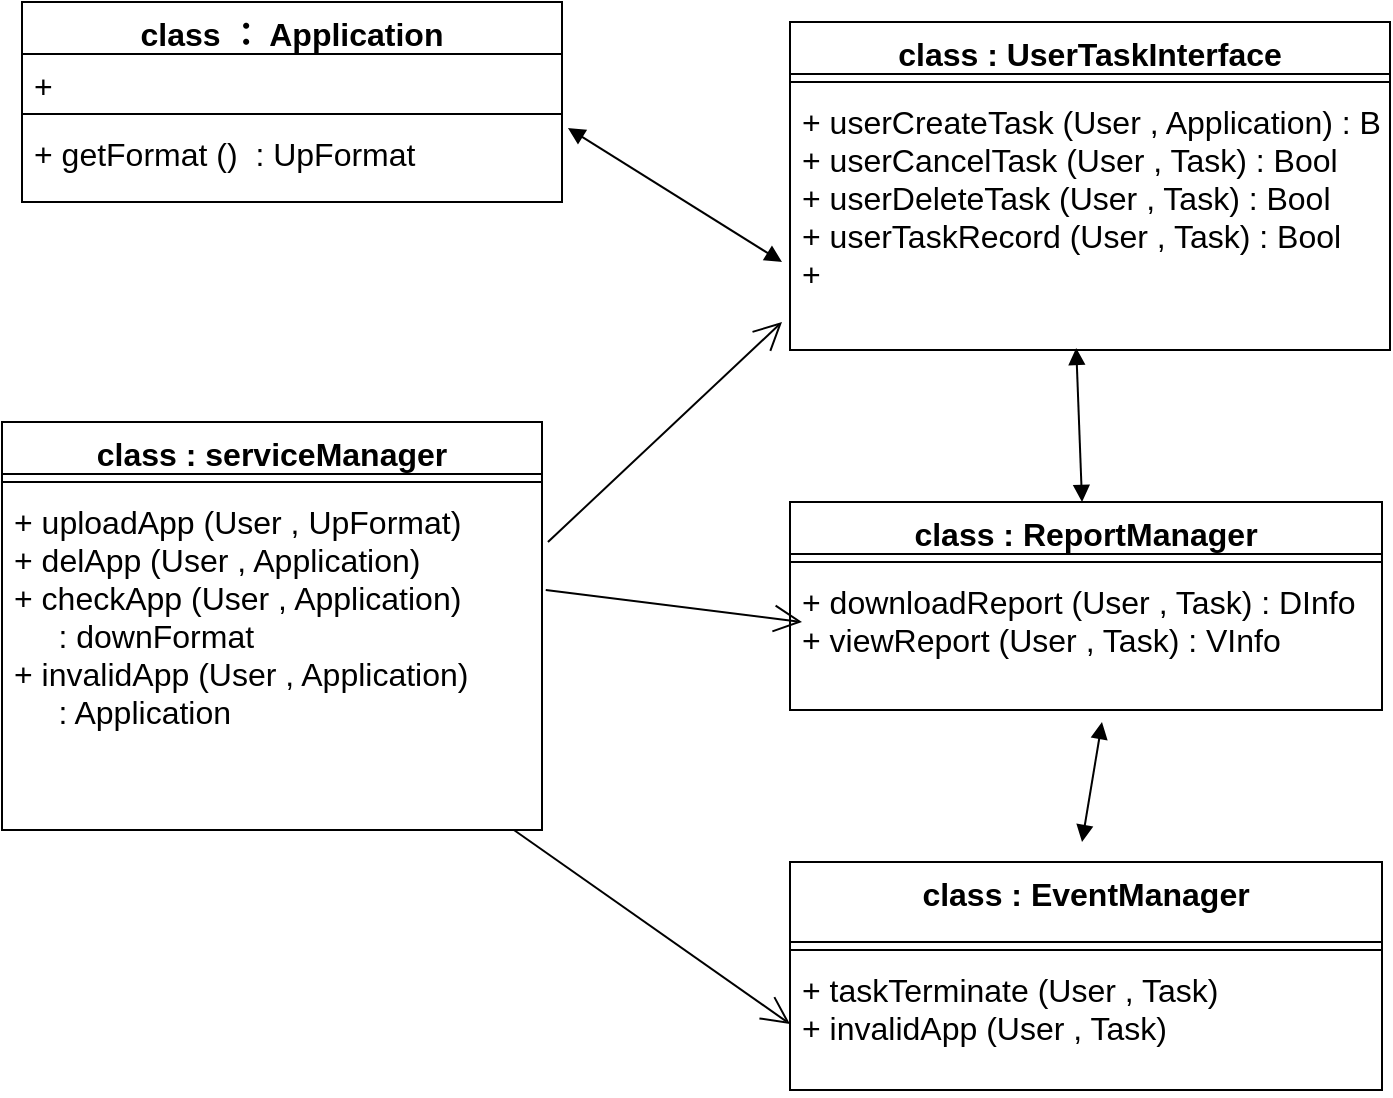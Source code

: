 <mxfile version="14.7.6" type="device" pages="4"><diagram id="6lqHTX5U3cDvK6dZrfjL" name="Page-1"><mxGraphModel dx="1422" dy="740" grid="1" gridSize="10" guides="1" tooltips="1" connect="1" arrows="1" fold="1" page="1" pageScale="1" pageWidth="827" pageHeight="1169" math="0" shadow="0"><root><mxCell id="0"/><mxCell id="1" parent="0"/><mxCell id="Cf21goDimRRqLysh1uh--1" value="class ： Application" style="swimlane;fontStyle=1;align=center;verticalAlign=top;childLayout=stackLayout;horizontal=1;startSize=26;horizontalStack=0;resizeParent=1;resizeParentMax=0;resizeLast=0;collapsible=1;marginBottom=0;fontSize=16;" parent="1" vertex="1"><mxGeometry x="30" y="40" width="270" height="100" as="geometry"/></mxCell><mxCell id="Cf21goDimRRqLysh1uh--2" value="+ " style="text;strokeColor=none;fillColor=none;align=left;verticalAlign=top;spacingLeft=4;spacingRight=4;overflow=hidden;rotatable=0;points=[[0,0.5],[1,0.5]];portConstraint=eastwest;fontSize=16;" parent="Cf21goDimRRqLysh1uh--1" vertex="1"><mxGeometry y="26" width="270" height="26" as="geometry"/></mxCell><mxCell id="Cf21goDimRRqLysh1uh--3" value="" style="line;strokeWidth=1;fillColor=none;align=left;verticalAlign=middle;spacingTop=-1;spacingLeft=3;spacingRight=3;rotatable=0;labelPosition=right;points=[];portConstraint=eastwest;" parent="Cf21goDimRRqLysh1uh--1" vertex="1"><mxGeometry y="52" width="270" height="8" as="geometry"/></mxCell><mxCell id="Cf21goDimRRqLysh1uh--4" value="+ getFormat ()  : UpFormat" style="text;strokeColor=none;fillColor=none;align=left;verticalAlign=top;spacingLeft=4;spacingRight=4;overflow=hidden;rotatable=0;points=[[0,0.5],[1,0.5]];portConstraint=eastwest;fontSize=16;" parent="Cf21goDimRRqLysh1uh--1" vertex="1"><mxGeometry y="60" width="270" height="40" as="geometry"/></mxCell><mxCell id="Cf21goDimRRqLysh1uh--5" value="class : UserTaskInterface" style="swimlane;fontStyle=1;align=center;verticalAlign=top;childLayout=stackLayout;horizontal=1;startSize=26;horizontalStack=0;resizeParent=1;resizeParentMax=0;resizeLast=0;collapsible=1;marginBottom=0;fontSize=16;" parent="1" vertex="1"><mxGeometry x="414" y="50" width="300" height="164" as="geometry"/></mxCell><mxCell id="Cf21goDimRRqLysh1uh--7" value="" style="line;strokeWidth=1;fillColor=none;align=left;verticalAlign=middle;spacingTop=-1;spacingLeft=3;spacingRight=3;rotatable=0;labelPosition=right;points=[];portConstraint=eastwest;" parent="Cf21goDimRRqLysh1uh--5" vertex="1"><mxGeometry y="26" width="300" height="8" as="geometry"/></mxCell><mxCell id="Cf21goDimRRqLysh1uh--8" value="+ userCreateTask (User , Application) : Bool&#10;+ userCancelTask (User , Task) : Bool&#10;+ userDeleteTask (User , Task) : Bool&#10;+ userTaskRecord (User , Task) : Bool&#10;+ &#10;" style="text;strokeColor=none;fillColor=none;align=left;verticalAlign=top;spacingLeft=4;spacingRight=4;overflow=hidden;rotatable=0;points=[[0,0.5],[1,0.5]];portConstraint=eastwest;fontSize=16;" parent="Cf21goDimRRqLysh1uh--5" vertex="1"><mxGeometry y="34" width="300" height="130" as="geometry"/></mxCell><mxCell id="Cf21goDimRRqLysh1uh--9" value="class : ReportManager" style="swimlane;fontStyle=1;align=center;verticalAlign=top;childLayout=stackLayout;horizontal=1;startSize=26;horizontalStack=0;resizeParent=1;resizeParentMax=0;resizeLast=0;collapsible=1;marginBottom=0;fontSize=16;" parent="1" vertex="1"><mxGeometry x="414" y="290" width="296" height="104" as="geometry"/></mxCell><mxCell id="Cf21goDimRRqLysh1uh--11" value="" style="line;strokeWidth=1;fillColor=none;align=left;verticalAlign=middle;spacingTop=-1;spacingLeft=3;spacingRight=3;rotatable=0;labelPosition=right;points=[];portConstraint=eastwest;" parent="Cf21goDimRRqLysh1uh--9" vertex="1"><mxGeometry y="26" width="296" height="8" as="geometry"/></mxCell><mxCell id="Cf21goDimRRqLysh1uh--12" value="+ downloadReport (User , Task) : DInfo&#10;+ viewReport (User , Task) : VInfo" style="text;strokeColor=none;fillColor=none;align=left;verticalAlign=top;spacingLeft=4;spacingRight=4;overflow=hidden;rotatable=0;points=[[0,0.5],[1,0.5]];portConstraint=eastwest;fontSize=16;" parent="Cf21goDimRRqLysh1uh--9" vertex="1"><mxGeometry y="34" width="296" height="70" as="geometry"/></mxCell><mxCell id="Cf21goDimRRqLysh1uh--13" value="class : EventManager" style="swimlane;fontStyle=1;align=center;verticalAlign=top;childLayout=stackLayout;horizontal=1;startSize=40;horizontalStack=0;resizeParent=1;resizeParentMax=0;resizeLast=0;collapsible=1;marginBottom=0;fontSize=16;" parent="1" vertex="1"><mxGeometry x="414" y="470" width="296" height="114" as="geometry"/></mxCell><mxCell id="Cf21goDimRRqLysh1uh--15" value="" style="line;strokeWidth=1;fillColor=none;align=left;verticalAlign=middle;spacingTop=-1;spacingLeft=3;spacingRight=3;rotatable=0;labelPosition=right;points=[];portConstraint=eastwest;" parent="Cf21goDimRRqLysh1uh--13" vertex="1"><mxGeometry y="40" width="296" height="8" as="geometry"/></mxCell><mxCell id="Cf21goDimRRqLysh1uh--16" value="+ taskTerminate (User , Task) &#10;+ invalidApp (User , Task)" style="text;strokeColor=none;fillColor=none;align=left;verticalAlign=top;spacingLeft=4;spacingRight=4;overflow=hidden;rotatable=0;points=[[0,0.5],[1,0.5]];portConstraint=eastwest;fontSize=16;" parent="Cf21goDimRRqLysh1uh--13" vertex="1"><mxGeometry y="48" width="296" height="66" as="geometry"/></mxCell><mxCell id="Cf21goDimRRqLysh1uh--17" value="class : serviceManager" style="swimlane;fontStyle=1;align=center;verticalAlign=top;childLayout=stackLayout;horizontal=1;startSize=26;horizontalStack=0;resizeParent=1;resizeParentMax=0;resizeLast=0;collapsible=1;marginBottom=0;fontSize=16;" parent="1" vertex="1"><mxGeometry x="20" y="250" width="270" height="204" as="geometry"/></mxCell><mxCell id="Cf21goDimRRqLysh1uh--19" value="" style="line;strokeWidth=1;fillColor=none;align=left;verticalAlign=middle;spacingTop=-1;spacingLeft=3;spacingRight=3;rotatable=0;labelPosition=right;points=[];portConstraint=eastwest;" parent="Cf21goDimRRqLysh1uh--17" vertex="1"><mxGeometry y="26" width="270" height="8" as="geometry"/></mxCell><mxCell id="Cf21goDimRRqLysh1uh--20" value="+ uploadApp (User , UpFormat) &#10;+ delApp (User , Application)&#10;+ checkApp (User , Application) &#10;     : downFormat&#10;+ invalidApp (User , Application) &#10;     : Application" style="text;strokeColor=none;fillColor=none;align=left;verticalAlign=top;spacingLeft=4;spacingRight=4;overflow=hidden;rotatable=0;points=[[0,0.5],[1,0.5]];portConstraint=eastwest;fontSize=16;" parent="Cf21goDimRRqLysh1uh--17" vertex="1"><mxGeometry y="34" width="270" height="170" as="geometry"/></mxCell><mxCell id="Cf21goDimRRqLysh1uh--21" value="" style="endArrow=block;startArrow=block;endFill=1;startFill=1;html=1;fontSize=16;exitX=1.011;exitY=0.075;exitDx=0;exitDy=0;exitPerimeter=0;" parent="1" source="Cf21goDimRRqLysh1uh--4" edge="1"><mxGeometry width="160" relative="1" as="geometry"><mxPoint x="210" y="600" as="sourcePoint"/><mxPoint x="410" y="170" as="targetPoint"/></mxGeometry></mxCell><mxCell id="Cf21goDimRRqLysh1uh--22" value="" style="endArrow=block;startArrow=block;endFill=1;startFill=1;html=1;fontSize=16;entryX=0.477;entryY=0.992;entryDx=0;entryDy=0;entryPerimeter=0;" parent="1" source="Cf21goDimRRqLysh1uh--9" target="Cf21goDimRRqLysh1uh--8" edge="1"><mxGeometry width="160" relative="1" as="geometry"><mxPoint x="490" y="380" as="sourcePoint"/><mxPoint x="650" y="380" as="targetPoint"/></mxGeometry></mxCell><mxCell id="Cf21goDimRRqLysh1uh--23" value="" style="endArrow=block;startArrow=block;endFill=1;startFill=1;html=1;fontSize=16;" parent="1" edge="1"><mxGeometry width="160" relative="1" as="geometry"><mxPoint x="560" y="460" as="sourcePoint"/><mxPoint x="570" y="400" as="targetPoint"/></mxGeometry></mxCell><mxCell id="Cf21goDimRRqLysh1uh--24" value="" style="endArrow=open;endFill=1;endSize=12;html=1;fontSize=16;exitX=1.011;exitY=0.153;exitDx=0;exitDy=0;exitPerimeter=0;" parent="1" source="Cf21goDimRRqLysh1uh--20" edge="1"><mxGeometry width="160" relative="1" as="geometry"><mxPoint x="490" y="380" as="sourcePoint"/><mxPoint x="410" y="200" as="targetPoint"/></mxGeometry></mxCell><mxCell id="Cf21goDimRRqLysh1uh--25" value="" style="endArrow=open;endFill=1;endSize=12;html=1;fontSize=16;exitX=1.007;exitY=0.294;exitDx=0;exitDy=0;exitPerimeter=0;" parent="1" source="Cf21goDimRRqLysh1uh--20" edge="1"><mxGeometry width="160" relative="1" as="geometry"><mxPoint x="490" y="380" as="sourcePoint"/><mxPoint x="420" y="350" as="targetPoint"/></mxGeometry></mxCell><mxCell id="Cf21goDimRRqLysh1uh--27" value="" style="endArrow=open;endFill=1;endSize=12;html=1;fontSize=16;entryX=0;entryY=0.5;entryDx=0;entryDy=0;" parent="1" source="Cf21goDimRRqLysh1uh--20" target="Cf21goDimRRqLysh1uh--16" edge="1"><mxGeometry width="160" relative="1" as="geometry"><mxPoint x="490" y="380" as="sourcePoint"/><mxPoint x="650" y="380" as="targetPoint"/></mxGeometry></mxCell></root></mxGraphModel></diagram><diagram id="zFxw2yJ-JkTZP50-sTJh" name="Page-2"><mxGraphModel dx="1422" dy="740" grid="1" gridSize="10" guides="1" tooltips="1" connect="1" arrows="1" fold="1" page="1" pageScale="1" pageWidth="827" pageHeight="1169" math="0" shadow="0"><root><mxCell id="FkoEEV92AY7KhtJ8pXSo-0"/><mxCell id="FkoEEV92AY7KhtJ8pXSo-1" parent="FkoEEV92AY7KhtJ8pXSo-0"/><mxCell id="FkoEEV92AY7KhtJ8pXSo-3" value="i &amp;lt; n - 1" style="shape=rhombus;perimeter=rhombusPerimeter;whiteSpace=wrap;html=1;align=center;fontSize=18;" vertex="1" parent="FkoEEV92AY7KhtJ8pXSo-1"><mxGeometry x="110" y="90" width="120" height="60" as="geometry"/></mxCell><mxCell id="FkoEEV92AY7KhtJ8pXSo-4" value="" style="endArrow=classic;html=1;fontSize=18;exitX=0.5;exitY=1;exitDx=0;exitDy=0;" edge="1" parent="FkoEEV92AY7KhtJ8pXSo-1" source="FkoEEV92AY7KhtJ8pXSo-3"><mxGeometry width="50" height="50" relative="1" as="geometry"><mxPoint x="220" y="270" as="sourcePoint"/><mxPoint x="170" y="210" as="targetPoint"/></mxGeometry></mxCell><mxCell id="FkoEEV92AY7KhtJ8pXSo-5" value="j = i + 1" style="whiteSpace=wrap;html=1;align=center;fontSize=18;" vertex="1" parent="FkoEEV92AY7KhtJ8pXSo-1"><mxGeometry x="105" y="210" width="130" height="60" as="geometry"/></mxCell><mxCell id="FkoEEV92AY7KhtJ8pXSo-6" value="" style="endArrow=classic;html=1;fontSize=18;exitX=0.5;exitY=1;exitDx=0;exitDy=0;" edge="1" parent="FkoEEV92AY7KhtJ8pXSo-1" source="FkoEEV92AY7KhtJ8pXSo-5"><mxGeometry width="50" height="50" relative="1" as="geometry"><mxPoint x="220" y="270" as="sourcePoint"/><mxPoint x="170" y="340" as="targetPoint"/><Array as="points"><mxPoint x="170" y="310"/></Array></mxGeometry></mxCell><mxCell id="FkoEEV92AY7KhtJ8pXSo-7" value="j &amp;lt; n" style="shape=rhombus;perimeter=rhombusPerimeter;whiteSpace=wrap;html=1;align=center;fontSize=18;" vertex="1" parent="FkoEEV92AY7KhtJ8pXSo-1"><mxGeometry x="115" y="340" width="120" height="60" as="geometry"/></mxCell><mxCell id="FkoEEV92AY7KhtJ8pXSo-8" value="A[i] &amp;lt; A[j]" style="shape=rhombus;perimeter=rhombusPerimeter;whiteSpace=wrap;html=1;align=center;fontSize=18;" vertex="1" parent="FkoEEV92AY7KhtJ8pXSo-1"><mxGeometry x="115" y="450" width="120" height="60" as="geometry"/></mxCell><mxCell id="FkoEEV92AY7KhtJ8pXSo-10" value="j = j + 1" style="whiteSpace=wrap;html=1;align=center;fontSize=18;" vertex="1" parent="FkoEEV92AY7KhtJ8pXSo-1"><mxGeometry x="110" y="670" width="130" height="60" as="geometry"/></mxCell><mxCell id="FkoEEV92AY7KhtJ8pXSo-11" value="i = i = 1" style="whiteSpace=wrap;html=1;align=center;fontSize=18;" vertex="1" parent="FkoEEV92AY7KhtJ8pXSo-1"><mxGeometry x="110" y="790" width="130" height="60" as="geometry"/></mxCell><mxCell id="FkoEEV92AY7KhtJ8pXSo-12" value="" style="endArrow=classic;html=1;fontSize=18;exitX=0.5;exitY=1;exitDx=0;exitDy=0;" edge="1" parent="FkoEEV92AY7KhtJ8pXSo-1" source="FkoEEV92AY7KhtJ8pXSo-7"><mxGeometry width="50" height="50" relative="1" as="geometry"><mxPoint x="220" y="570" as="sourcePoint"/><mxPoint x="175" y="460" as="targetPoint"/></mxGeometry></mxCell><mxCell id="FkoEEV92AY7KhtJ8pXSo-15" value="Swap" style="whiteSpace=wrap;html=1;align=center;fontSize=18;" vertex="1" parent="FkoEEV92AY7KhtJ8pXSo-1"><mxGeometry x="110" y="565" width="120" height="65" as="geometry"/></mxCell><mxCell id="FkoEEV92AY7KhtJ8pXSo-16" value="" style="endArrow=classic;html=1;fontSize=18;exitX=0.5;exitY=1;exitDx=0;exitDy=0;entryX=0.5;entryY=0;entryDx=0;entryDy=0;" edge="1" parent="FkoEEV92AY7KhtJ8pXSo-1" source="FkoEEV92AY7KhtJ8pXSo-8" target="FkoEEV92AY7KhtJ8pXSo-15"><mxGeometry width="50" height="50" relative="1" as="geometry"><mxPoint x="220" y="570" as="sourcePoint"/><mxPoint x="270" y="520" as="targetPoint"/></mxGeometry></mxCell><mxCell id="FkoEEV92AY7KhtJ8pXSo-17" value="" style="endArrow=classic;html=1;fontSize=18;exitX=0.575;exitY=1.062;exitDx=0;exitDy=0;exitPerimeter=0;" edge="1" parent="FkoEEV92AY7KhtJ8pXSo-1" source="FkoEEV92AY7KhtJ8pXSo-15" target="FkoEEV92AY7KhtJ8pXSo-10"><mxGeometry width="50" height="50" relative="1" as="geometry"><mxPoint x="220" y="570" as="sourcePoint"/><mxPoint x="270" y="520" as="targetPoint"/></mxGeometry></mxCell><mxCell id="FkoEEV92AY7KhtJ8pXSo-18" value="" style="endArrow=classic;html=1;fontSize=18;exitX=0;exitY=0.5;exitDx=0;exitDy=0;" edge="1" parent="FkoEEV92AY7KhtJ8pXSo-1" source="FkoEEV92AY7KhtJ8pXSo-10"><mxGeometry width="50" height="50" relative="1" as="geometry"><mxPoint x="220" y="570" as="sourcePoint"/><mxPoint x="110" y="360" as="targetPoint"/><Array as="points"><mxPoint x="30" y="700"/><mxPoint x="10" y="370"/></Array></mxGeometry></mxCell><mxCell id="FkoEEV92AY7KhtJ8pXSo-19" value="" style="endArrow=classic;html=1;fontSize=18;entryX=1;entryY=0.5;entryDx=0;entryDy=0;" edge="1" parent="FkoEEV92AY7KhtJ8pXSo-1" target="FkoEEV92AY7KhtJ8pXSo-10"><mxGeometry width="50" height="50" relative="1" as="geometry"><mxPoint x="235" y="477.5" as="sourcePoint"/><mxPoint x="355" y="717.5" as="targetPoint"/><Array as="points"><mxPoint x="335" y="477.5"/><mxPoint x="350" y="700"/></Array></mxGeometry></mxCell><mxCell id="FkoEEV92AY7KhtJ8pXSo-20" value="" style="endArrow=classic;html=1;fontSize=18;exitX=1;exitY=0.5;exitDx=0;exitDy=0;entryX=1;entryY=0.5;entryDx=0;entryDy=0;" edge="1" parent="FkoEEV92AY7KhtJ8pXSo-1" source="FkoEEV92AY7KhtJ8pXSo-7" target="FkoEEV92AY7KhtJ8pXSo-11"><mxGeometry width="50" height="50" relative="1" as="geometry"><mxPoint x="220" y="570" as="sourcePoint"/><mxPoint x="420" y="840" as="targetPoint"/><Array as="points"><mxPoint x="410" y="370"/><mxPoint x="420" y="830"/></Array></mxGeometry></mxCell><mxCell id="FkoEEV92AY7KhtJ8pXSo-21" value="" style="endArrow=classic;html=1;fontSize=18;exitX=0;exitY=0.5;exitDx=0;exitDy=0;entryX=0;entryY=0.5;entryDx=0;entryDy=0;" edge="1" parent="FkoEEV92AY7KhtJ8pXSo-1" source="FkoEEV92AY7KhtJ8pXSo-11" target="FkoEEV92AY7KhtJ8pXSo-3"><mxGeometry width="50" height="50" relative="1" as="geometry"><mxPoint x="220" y="870" as="sourcePoint"/><mxPoint x="10" y="86" as="targetPoint"/><Array as="points"><mxPoint x="60" y="830"/><mxPoint x="20" y="130"/></Array></mxGeometry></mxCell><mxCell id="cDhKwl1jgGp16V5ZzlfM-1" value="" style="endArrow=classic;html=1;fontSize=18;" edge="1" parent="FkoEEV92AY7KhtJ8pXSo-1" source="FkoEEV92AY7KhtJ8pXSo-3"><mxGeometry width="50" height="50" relative="1" as="geometry"><mxPoint x="540" y="160" as="sourcePoint"/><mxPoint x="180" y="960" as="targetPoint"/><Array as="points"><mxPoint x="550" y="120"/><mxPoint x="610" y="960"/></Array></mxGeometry></mxCell><mxCell id="cDhKwl1jgGp16V5ZzlfM-3" value="Exit" style="whiteSpace=wrap;html=1;align=center;fontSize=18;" vertex="1" parent="FkoEEV92AY7KhtJ8pXSo-1"><mxGeometry x="70" y="930" width="110" height="60" as="geometry"/></mxCell><mxCell id="cDhKwl1jgGp16V5ZzlfM-4" value="" style="endArrow=classic;html=1;fontSize=18;exitX=0.5;exitY=1;exitDx=0;exitDy=0;entryX=0.618;entryY=-0.008;entryDx=0;entryDy=0;entryPerimeter=0;" edge="1" parent="FkoEEV92AY7KhtJ8pXSo-1" source="FkoEEV92AY7KhtJ8pXSo-11" target="cDhKwl1jgGp16V5ZzlfM-3"><mxGeometry width="50" height="50" relative="1" as="geometry"><mxPoint x="540" y="1060" as="sourcePoint"/><mxPoint x="590" y="1010" as="targetPoint"/></mxGeometry></mxCell></root></mxGraphModel></diagram><diagram id="Z_DbAn0YdwQHEE9P-qeP" name="Page-3"><mxGraphModel dx="1422" dy="1909" grid="1" gridSize="10" guides="1" tooltips="1" connect="1" arrows="1" fold="1" page="1" pageScale="1" pageWidth="827" pageHeight="1169" math="0" shadow="0"><root><mxCell id="Pos6GEy0H8ZdMG-uL_WY-0"/><mxCell id="Pos6GEy0H8ZdMG-uL_WY-1" parent="Pos6GEy0H8ZdMG-uL_WY-0"/><mxCell id="npV1YciwHSGYN9y5hdwe-0" value="n &amp;lt; 0" style="shape=rhombus;perimeter=rhombusPerimeter;whiteSpace=wrap;html=1;align=center;fontSize=18;" parent="Pos6GEy0H8ZdMG-uL_WY-1" vertex="1"><mxGeometry x="250" y="50" width="120" height="60" as="geometry"/></mxCell><mxCell id="npV1YciwHSGYN9y5hdwe-1" value="n = -n" style="whiteSpace=wrap;html=1;align=center;fontSize=18;" parent="Pos6GEy0H8ZdMG-uL_WY-1" vertex="1"><mxGeometry x="260" y="150" width="100" height="60" as="geometry"/></mxCell><mxCell id="npV1YciwHSGYN9y5hdwe-2" value="" style="endArrow=classic;html=1;fontSize=18;exitX=0.5;exitY=1;exitDx=0;exitDy=0;" parent="Pos6GEy0H8ZdMG-uL_WY-1" source="npV1YciwHSGYN9y5hdwe-0" edge="1"><mxGeometry width="50" height="50" relative="1" as="geometry"><mxPoint x="260" y="250" as="sourcePoint"/><mxPoint x="310" y="160" as="targetPoint"/></mxGeometry></mxCell><mxCell id="npV1YciwHSGYN9y5hdwe-3" value="i&amp;lt;n &amp;amp;&amp;amp; result&amp;lt;=upperbound" style="shape=rhombus;perimeter=rhombusPerimeter;whiteSpace=wrap;html=1;align=center;fontSize=18;" parent="Pos6GEy0H8ZdMG-uL_WY-1" vertex="1"><mxGeometry x="170" y="270" width="120" height="60" as="geometry"/></mxCell><mxCell id="npV1YciwHSGYN9y5hdwe-4" value="i = i + 1..." style="whiteSpace=wrap;html=1;align=center;fontSize=18;" parent="Pos6GEy0H8ZdMG-uL_WY-1" vertex="1"><mxGeometry x="170" y="360" width="120" height="60" as="geometry"/></mxCell><mxCell id="npV1YciwHSGYN9y5hdwe-5" value="result &amp;lt;= upperbound" style="shape=rhombus;perimeter=rhombusPerimeter;whiteSpace=wrap;html=1;align=center;fontSize=18;" parent="Pos6GEy0H8ZdMG-uL_WY-1" vertex="1"><mxGeometry x="390" y="360" width="120" height="60" as="geometry"/></mxCell><mxCell id="npV1YciwHSGYN9y5hdwe-6" value="print result" style="whiteSpace=wrap;html=1;align=center;fontSize=18;" parent="Pos6GEy0H8ZdMG-uL_WY-1" vertex="1"><mxGeometry x="320" y="470" width="110" height="50" as="geometry"/></mxCell><mxCell id="npV1YciwHSGYN9y5hdwe-7" value="too large" style="whiteSpace=wrap;html=1;align=center;fontSize=18;" parent="Pos6GEy0H8ZdMG-uL_WY-1" vertex="1"><mxGeometry x="470" y="460" width="110" height="55" as="geometry"/></mxCell><mxCell id="npV1YciwHSGYN9y5hdwe-8" value="return result" style="whiteSpace=wrap;html=1;align=center;fontSize=18;" parent="Pos6GEy0H8ZdMG-uL_WY-1" vertex="1"><mxGeometry x="400" y="585" width="110" height="45" as="geometry"/></mxCell><mxCell id="npV1YciwHSGYN9y5hdwe-9" value="" style="endArrow=classic;html=1;fontSize=18;exitX=0.38;exitY=1.017;exitDx=0;exitDy=0;exitPerimeter=0;entryX=0.5;entryY=0;entryDx=0;entryDy=0;" parent="Pos6GEy0H8ZdMG-uL_WY-1" source="npV1YciwHSGYN9y5hdwe-1" target="npV1YciwHSGYN9y5hdwe-3" edge="1"><mxGeometry width="50" height="50" relative="1" as="geometry"><mxPoint x="230" y="380" as="sourcePoint"/><mxPoint x="280" y="330" as="targetPoint"/></mxGeometry></mxCell><mxCell id="npV1YciwHSGYN9y5hdwe-10" value="" style="endArrow=classic;html=1;fontSize=18;exitX=0;exitY=0.5;exitDx=0;exitDy=0;entryX=0.5;entryY=0;entryDx=0;entryDy=0;" parent="Pos6GEy0H8ZdMG-uL_WY-1" source="npV1YciwHSGYN9y5hdwe-0" target="npV1YciwHSGYN9y5hdwe-3" edge="1"><mxGeometry width="50" height="50" relative="1" as="geometry"><mxPoint x="230" y="380" as="sourcePoint"/><mxPoint x="280" y="330" as="targetPoint"/></mxGeometry></mxCell><mxCell id="npV1YciwHSGYN9y5hdwe-11" value="" style="endArrow=classic;html=1;fontSize=18;exitX=0.5;exitY=1;exitDx=0;exitDy=0;" parent="Pos6GEy0H8ZdMG-uL_WY-1" source="npV1YciwHSGYN9y5hdwe-3" edge="1"><mxGeometry width="50" height="50" relative="1" as="geometry"><mxPoint x="230" y="380" as="sourcePoint"/><mxPoint x="230" y="370" as="targetPoint"/></mxGeometry></mxCell><mxCell id="npV1YciwHSGYN9y5hdwe-12" value="" style="endArrow=classic;html=1;fontSize=18;exitX=0.5;exitY=1;exitDx=0;exitDy=0;" parent="Pos6GEy0H8ZdMG-uL_WY-1" source="npV1YciwHSGYN9y5hdwe-4" target="npV1YciwHSGYN9y5hdwe-3" edge="1"><mxGeometry width="50" height="50" relative="1" as="geometry"><mxPoint x="230" y="380" as="sourcePoint"/><mxPoint x="100" y="300" as="targetPoint"/><Array as="points"><mxPoint x="100" y="420"/><mxPoint x="70" y="319"/></Array></mxGeometry></mxCell><mxCell id="npV1YciwHSGYN9y5hdwe-13" value="" style="endArrow=classic;html=1;fontSize=18;exitX=1;exitY=0.5;exitDx=0;exitDy=0;entryX=0.558;entryY=0.05;entryDx=0;entryDy=0;entryPerimeter=0;" parent="Pos6GEy0H8ZdMG-uL_WY-1" source="npV1YciwHSGYN9y5hdwe-3" target="npV1YciwHSGYN9y5hdwe-5" edge="1"><mxGeometry width="50" height="50" relative="1" as="geometry"><mxPoint x="300" y="380" as="sourcePoint"/><mxPoint x="350" y="330" as="targetPoint"/></mxGeometry></mxCell><mxCell id="npV1YciwHSGYN9y5hdwe-14" value="" style="endArrow=classic;html=1;fontSize=18;exitX=0.283;exitY=0.867;exitDx=0;exitDy=0;exitPerimeter=0;entryX=0.427;entryY=0.02;entryDx=0;entryDy=0;entryPerimeter=0;" parent="Pos6GEy0H8ZdMG-uL_WY-1" source="npV1YciwHSGYN9y5hdwe-5" target="npV1YciwHSGYN9y5hdwe-6" edge="1"><mxGeometry width="50" height="50" relative="1" as="geometry"><mxPoint x="300" y="380" as="sourcePoint"/><mxPoint x="350" y="330" as="targetPoint"/></mxGeometry></mxCell><mxCell id="npV1YciwHSGYN9y5hdwe-15" value="" style="endArrow=classic;html=1;fontSize=18;exitX=1;exitY=1;exitDx=0;exitDy=0;entryX=0.5;entryY=0;entryDx=0;entryDy=0;" parent="Pos6GEy0H8ZdMG-uL_WY-1" source="npV1YciwHSGYN9y5hdwe-5" target="npV1YciwHSGYN9y5hdwe-7" edge="1"><mxGeometry width="50" height="50" relative="1" as="geometry"><mxPoint x="300" y="380" as="sourcePoint"/><mxPoint x="350" y="330" as="targetPoint"/></mxGeometry></mxCell><mxCell id="npV1YciwHSGYN9y5hdwe-16" value="" style="endArrow=classic;html=1;fontSize=18;exitX=0.5;exitY=1;exitDx=0;exitDy=0;entryX=0.5;entryY=0;entryDx=0;entryDy=0;" parent="Pos6GEy0H8ZdMG-uL_WY-1" source="npV1YciwHSGYN9y5hdwe-6" target="npV1YciwHSGYN9y5hdwe-8" edge="1"><mxGeometry width="50" height="50" relative="1" as="geometry"><mxPoint x="300" y="380" as="sourcePoint"/><mxPoint x="350" y="330" as="targetPoint"/></mxGeometry></mxCell><mxCell id="npV1YciwHSGYN9y5hdwe-17" value="" style="endArrow=classic;html=1;fontSize=18;" parent="Pos6GEy0H8ZdMG-uL_WY-1" edge="1"><mxGeometry width="50" height="50" relative="1" as="geometry"><mxPoint x="530" y="520" as="sourcePoint"/><mxPoint x="460" y="580" as="targetPoint"/></mxGeometry></mxCell><mxCell id="npV1YciwHSGYN9y5hdwe-18" value="result = 0..." style="whiteSpace=wrap;html=1;align=center;fontSize=18;" parent="Pos6GEy0H8ZdMG-uL_WY-1" vertex="1"><mxGeometry x="260" y="-20" width="110" height="50" as="geometry"/></mxCell><mxCell id="npV1YciwHSGYN9y5hdwe-19" value="" style="endArrow=classic;html=1;fontSize=18;exitX=0.436;exitY=1.02;exitDx=0;exitDy=0;exitPerimeter=0;entryX=0.5;entryY=0;entryDx=0;entryDy=0;" parent="Pos6GEy0H8ZdMG-uL_WY-1" source="npV1YciwHSGYN9y5hdwe-18" target="npV1YciwHSGYN9y5hdwe-0" edge="1"><mxGeometry width="50" height="50" relative="1" as="geometry"><mxPoint x="300" y="380" as="sourcePoint"/><mxPoint x="350" y="330" as="targetPoint"/></mxGeometry></mxCell></root></mxGraphModel></diagram><diagram id="3g8co_IYZ9670vtW4qlo" name="Page-4"><mxGraphModel dx="2249" dy="740" grid="1" gridSize="15" guides="1" tooltips="1" connect="1" arrows="1" fold="1" page="1" pageScale="1" pageWidth="827" pageHeight="1169" math="0" shadow="0"><root><mxCell id="9OPFJwxZUobFx9UrR-dU-0"/><mxCell id="9OPFJwxZUobFx9UrR-dU-1" parent="9OPFJwxZUobFx9UrR-dU-0"/><mxCell id="eifDnCFjxx7ChPgk8U0k-1" value="Vedio" style="rounded=0;whiteSpace=wrap;html=1;fontSize=20;" vertex="1" parent="9OPFJwxZUobFx9UrR-dU-1"><mxGeometry x="105" y="202.5" width="120" height="60" as="geometry"/></mxCell><mxCell id="eifDnCFjxx7ChPgk8U0k-2" value="Comment" style="rounded=0;whiteSpace=wrap;html=1;fontSize=20;" vertex="1" parent="9OPFJwxZUobFx9UrR-dU-1"><mxGeometry x="450" y="202.5" width="120" height="60" as="geometry"/></mxCell><mxCell id="eifDnCFjxx7ChPgk8U0k-4" value="" style="rounded=0;whiteSpace=wrap;html=1;fontSize=20;" vertex="1" parent="9OPFJwxZUobFx9UrR-dU-1"><mxGeometry x="420" y="450" width="120" height="60" as="geometry"/></mxCell><mxCell id="eifDnCFjxx7ChPgk8U0k-6" value="Path" style="ellipse;whiteSpace=wrap;html=1;fontSize=20;" vertex="1" parent="9OPFJwxZUobFx9UrR-dU-1"><mxGeometry x="-15" y="345" width="120" height="80" as="geometry"/></mxCell><mxCell id="eifDnCFjxx7ChPgk8U0k-8" value="VedioId" style="ellipse;whiteSpace=wrap;html=1;fontSize=20;fontStyle=4" vertex="1" parent="9OPFJwxZUobFx9UrR-dU-1"><mxGeometry x="120" y="60" width="105" height="80" as="geometry"/></mxCell><mxCell id="eifDnCFjxx7ChPgk8U0k-9" value="" style="endArrow=none;html=1;fontSize=20;exitX=1;exitY=0.5;exitDx=0;exitDy=0;entryX=0;entryY=0.5;entryDx=0;entryDy=0;" edge="1" parent="9OPFJwxZUobFx9UrR-dU-1" target="eifDnCFjxx7ChPgk8U0k-1"><mxGeometry width="50" height="50" relative="1" as="geometry"><mxPoint x="60" y="232.5" as="sourcePoint"/><mxPoint x="290" y="210" as="targetPoint"/></mxGeometry></mxCell><mxCell id="eifDnCFjxx7ChPgk8U0k-10" value="" style="endArrow=none;html=1;fontSize=20;exitX=0.5;exitY=1;exitDx=0;exitDy=0;entryX=0.5;entryY=0;entryDx=0;entryDy=0;" edge="1" parent="9OPFJwxZUobFx9UrR-dU-1" source="eifDnCFjxx7ChPgk8U0k-8" target="eifDnCFjxx7ChPgk8U0k-1"><mxGeometry width="50" height="50" relative="1" as="geometry"><mxPoint x="240" y="260" as="sourcePoint"/><mxPoint x="290" y="210" as="targetPoint"/></mxGeometry></mxCell><mxCell id="eifDnCFjxx7ChPgk8U0k-11" value="" style="endArrow=none;html=1;fontSize=20;entryX=1;entryY=0;entryDx=0;entryDy=0;exitX=0.425;exitY=1.1;exitDx=0;exitDy=0;exitPerimeter=0;" edge="1" parent="9OPFJwxZUobFx9UrR-dU-1" source="eifDnCFjxx7ChPgk8U0k-1" target="eifDnCFjxx7ChPgk8U0k-6"><mxGeometry width="50" height="50" relative="1" as="geometry"><mxPoint x="180" y="270" as="sourcePoint"/><mxPoint x="290" y="210" as="targetPoint"/></mxGeometry></mxCell><mxCell id="eifDnCFjxx7ChPgk8U0k-13" value="UserName" style="ellipse;shape=doubleEllipse;margin=3;whiteSpace=wrap;html=1;align=center;fontSize=20;" vertex="1" parent="9OPFJwxZUobFx9UrR-dU-1"><mxGeometry x="-45" y="195" width="100" height="75" as="geometry"/></mxCell><mxCell id="eifDnCFjxx7ChPgk8U0k-15" value="VedioId" style="ellipse;whiteSpace=wrap;html=1;align=center;fontSize=20;" vertex="1" parent="9OPFJwxZUobFx9UrR-dU-1"><mxGeometry x="615" y="211.25" width="105" height="42.5" as="geometry"/></mxCell><mxCell id="eifDnCFjxx7ChPgk8U0k-20" value="" style="endArrow=none;html=1;rounded=0;fontSize=20;entryX=0.571;entryY=0.989;entryDx=0;entryDy=0;entryPerimeter=0;exitX=0.5;exitY=0;exitDx=0;exitDy=0;" edge="1" parent="9OPFJwxZUobFx9UrR-dU-1" source="eifDnCFjxx7ChPgk8U0k-2"><mxGeometry relative="1" as="geometry"><mxPoint x="180" y="375" as="sourcePoint"/><mxPoint x="509.955" y="149.505" as="targetPoint"/></mxGeometry></mxCell><mxCell id="eifDnCFjxx7ChPgk8U0k-21" value="" style="endArrow=none;html=1;rounded=0;fontSize=20;entryX=0;entryY=0.5;entryDx=0;entryDy=0;exitX=1;exitY=0.5;exitDx=0;exitDy=0;" edge="1" parent="9OPFJwxZUobFx9UrR-dU-1" source="eifDnCFjxx7ChPgk8U0k-2" target="eifDnCFjxx7ChPgk8U0k-15"><mxGeometry relative="1" as="geometry"><mxPoint x="180" y="375" as="sourcePoint"/><mxPoint x="340" y="375" as="targetPoint"/></mxGeometry></mxCell><mxCell id="eifDnCFjxx7ChPgk8U0k-22" value="comment" style="ellipse;whiteSpace=wrap;html=1;align=center;fontSize=20;fontStyle=4" vertex="1" parent="9OPFJwxZUobFx9UrR-dU-1"><mxGeometry x="450" y="305" width="105" height="55" as="geometry"/></mxCell><mxCell id="eifDnCFjxx7ChPgk8U0k-23" value="UserName" style="ellipse;shape=doubleEllipse;margin=3;whiteSpace=wrap;html=1;align=center;fontSize=20;" vertex="1" parent="9OPFJwxZUobFx9UrR-dU-1"><mxGeometry x="460" y="90" width="100" height="60" as="geometry"/></mxCell><mxCell id="eifDnCFjxx7ChPgk8U0k-24" value="" style="endArrow=none;html=1;rounded=0;fontSize=20;entryX=0.558;entryY=0.983;entryDx=0;entryDy=0;entryPerimeter=0;exitX=0.5;exitY=0;exitDx=0;exitDy=0;" edge="1" parent="9OPFJwxZUobFx9UrR-dU-1" source="eifDnCFjxx7ChPgk8U0k-22" target="eifDnCFjxx7ChPgk8U0k-2"><mxGeometry relative="1" as="geometry"><mxPoint x="180" y="375" as="sourcePoint"/><mxPoint x="340" y="375" as="targetPoint"/></mxGeometry></mxCell><mxCell id="eifDnCFjxx7ChPgk8U0k-25" value="has" style="shape=rhombus;perimeter=rhombusPerimeter;whiteSpace=wrap;html=1;align=center;fontSize=20;" vertex="1" parent="9OPFJwxZUobFx9UrR-dU-1"><mxGeometry x="270" y="202.5" width="120" height="60" as="geometry"/></mxCell><mxCell id="eifDnCFjxx7ChPgk8U0k-29" value="" style="endArrow=none;html=1;rounded=0;fontSize=20;exitX=1;exitY=0.5;exitDx=0;exitDy=0;" edge="1" parent="9OPFJwxZUobFx9UrR-dU-1" source="eifDnCFjxx7ChPgk8U0k-1"><mxGeometry relative="1" as="geometry"><mxPoint x="180" y="360" as="sourcePoint"/><mxPoint x="270" y="233" as="targetPoint"/></mxGeometry></mxCell><mxCell id="eifDnCFjxx7ChPgk8U0k-30" value="1" style="resizable=0;html=1;align=right;verticalAlign=bottom;fontSize=16;" connectable="0" vertex="1" parent="eifDnCFjxx7ChPgk8U0k-29"><mxGeometry x="1" relative="1" as="geometry"><mxPoint x="-15" as="offset"/></mxGeometry></mxCell><mxCell id="eifDnCFjxx7ChPgk8U0k-31" value="" style="endArrow=none;html=1;rounded=0;fontSize=16;exitX=1;exitY=0.5;exitDx=0;exitDy=0;entryX=0;entryY=0.5;entryDx=0;entryDy=0;" edge="1" parent="9OPFJwxZUobFx9UrR-dU-1" source="eifDnCFjxx7ChPgk8U0k-25" target="eifDnCFjxx7ChPgk8U0k-2"><mxGeometry relative="1" as="geometry"><mxPoint x="180" y="375" as="sourcePoint"/><mxPoint x="340" y="375" as="targetPoint"/></mxGeometry></mxCell><mxCell id="eifDnCFjxx7ChPgk8U0k-32" value="N" style="resizable=0;html=1;align=right;verticalAlign=bottom;fontSize=17;" connectable="0" vertex="1" parent="eifDnCFjxx7ChPgk8U0k-31"><mxGeometry x="1" relative="1" as="geometry"><mxPoint x="-30" as="offset"/></mxGeometry></mxCell><mxCell id="eifDnCFjxx7ChPgk8U0k-33" value="Vedio" style="swimlane;childLayout=stackLayout;horizontal=1;startSize=30;horizontalStack=0;rounded=1;fontSize=18;fontStyle=0;strokeWidth=2;resizeParent=0;resizeLast=1;shadow=0;dashed=0;align=center;" vertex="1" parent="9OPFJwxZUobFx9UrR-dU-1"><mxGeometry x="-175" y="540" width="160" height="120" as="geometry"/></mxCell><mxCell id="eifDnCFjxx7ChPgk8U0k-34" value="+VedioId&#10;+UserName&#10;+Path" style="align=left;strokeColor=none;fillColor=none;spacingLeft=4;fontSize=18;verticalAlign=top;resizable=0;rotatable=0;part=1;fontStyle=0" vertex="1" parent="eifDnCFjxx7ChPgk8U0k-33"><mxGeometry y="30" width="160" height="90" as="geometry"/></mxCell><mxCell id="eifDnCFjxx7ChPgk8U0k-35" value="Comment" style="swimlane;childLayout=stackLayout;horizontal=1;startSize=30;horizontalStack=0;rounded=1;fontSize=18;fontStyle=0;strokeWidth=2;resizeParent=0;resizeLast=1;shadow=0;dashed=0;align=center;" vertex="1" parent="9OPFJwxZUobFx9UrR-dU-1"><mxGeometry x="225" y="540" width="160" height="120" as="geometry"/></mxCell><mxCell id="eifDnCFjxx7ChPgk8U0k-36" value="+commnet&#10;+UserName&#10;+VedioId" style="align=left;strokeColor=none;fillColor=none;spacingLeft=4;fontSize=18;verticalAlign=top;resizable=0;rotatable=0;part=1;" vertex="1" parent="eifDnCFjxx7ChPgk8U0k-35"><mxGeometry y="30" width="160" height="90" as="geometry"/></mxCell><mxCell id="eifDnCFjxx7ChPgk8U0k-37" value="has" style="shape=rhombus;perimeter=rhombusPerimeter;whiteSpace=wrap;html=1;align=center;fontSize=18;" vertex="1" parent="9OPFJwxZUobFx9UrR-dU-1"><mxGeometry x="45" y="570" width="120" height="60" as="geometry"/></mxCell><mxCell id="eifDnCFjxx7ChPgk8U0k-40" value="" style="endArrow=none;html=1;rounded=0;fontSize=18;exitX=0;exitY=0.5;exitDx=0;exitDy=0;entryX=1;entryY=0.25;entryDx=0;entryDy=0;" edge="1" parent="9OPFJwxZUobFx9UrR-dU-1" source="eifDnCFjxx7ChPgk8U0k-37" target="eifDnCFjxx7ChPgk8U0k-34"><mxGeometry relative="1" as="geometry"><mxPoint x="180" y="375" as="sourcePoint"/><mxPoint x="340" y="375" as="targetPoint"/></mxGeometry></mxCell><mxCell id="eifDnCFjxx7ChPgk8U0k-41" value="" style="endArrow=none;html=1;rounded=0;fontSize=18;exitX=1;exitY=0.5;exitDx=0;exitDy=0;" edge="1" parent="9OPFJwxZUobFx9UrR-dU-1" source="eifDnCFjxx7ChPgk8U0k-37" target="eifDnCFjxx7ChPgk8U0k-36"><mxGeometry relative="1" as="geometry"><mxPoint x="180" y="375" as="sourcePoint"/><mxPoint x="340" y="375" as="targetPoint"/></mxGeometry></mxCell></root></mxGraphModel></diagram></mxfile>